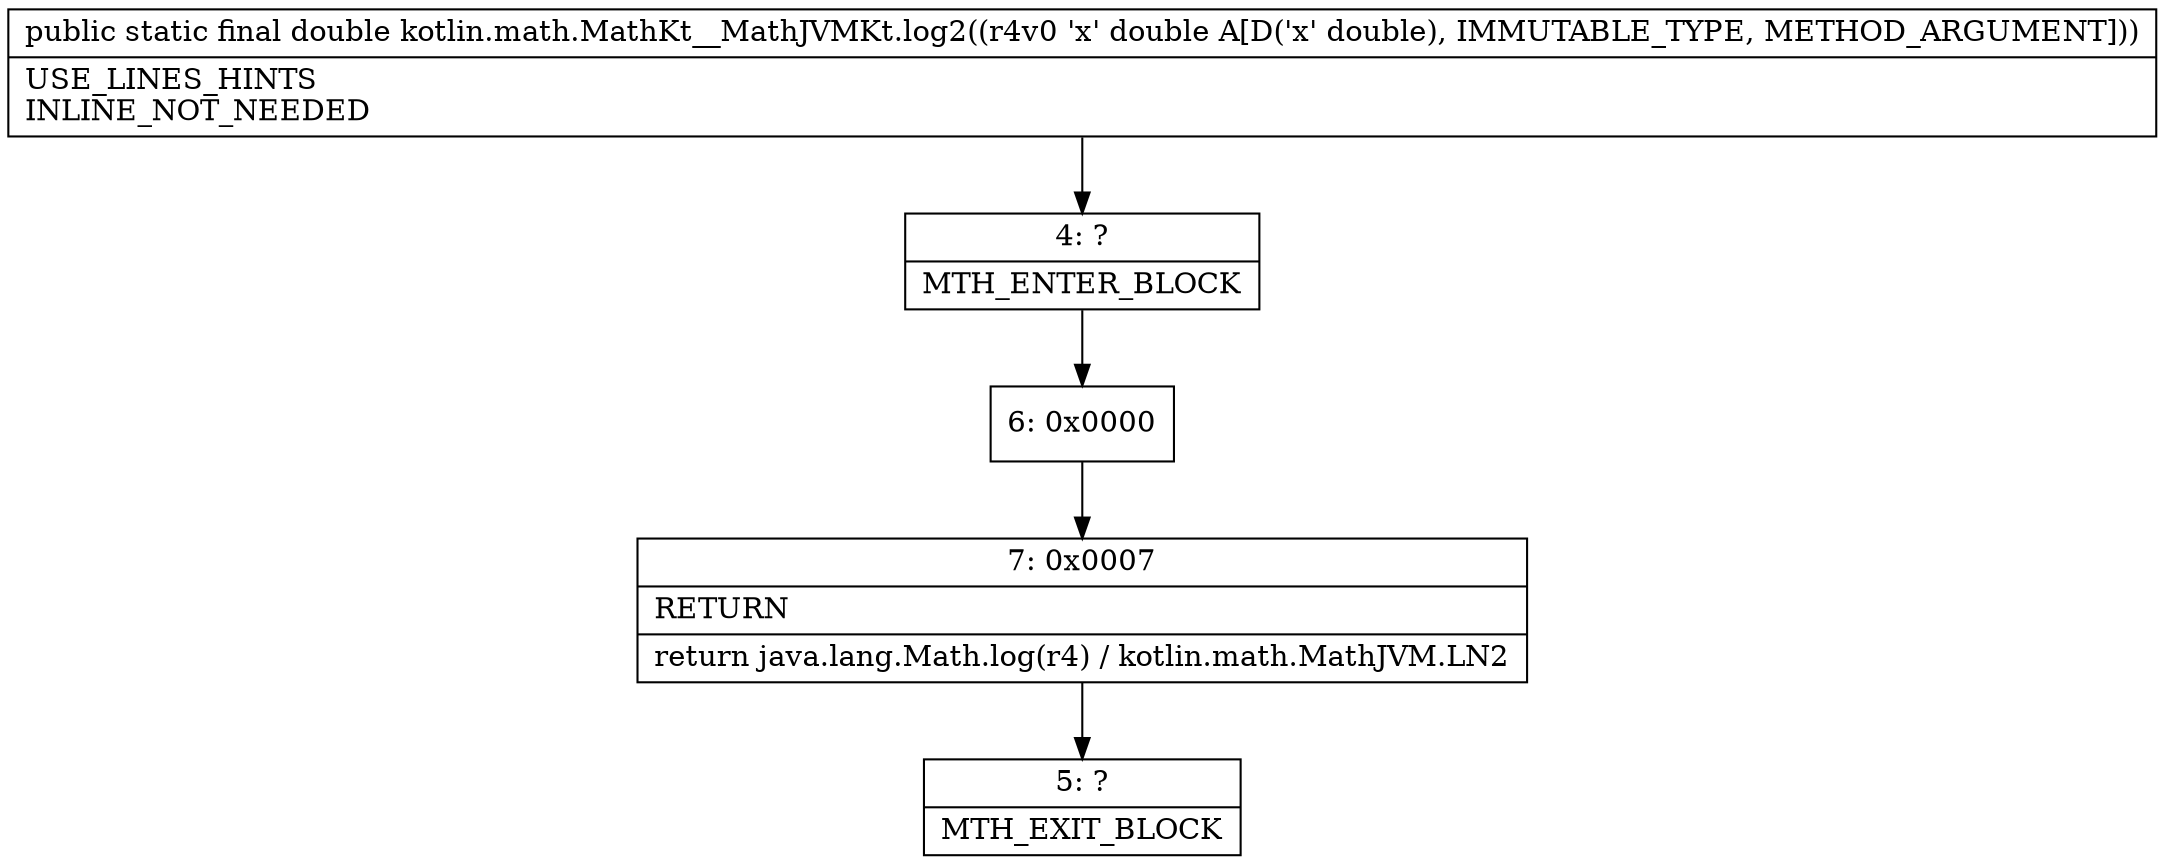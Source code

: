digraph "CFG forkotlin.math.MathKt__MathJVMKt.log2(D)D" {
Node_4 [shape=record,label="{4\:\ ?|MTH_ENTER_BLOCK\l}"];
Node_6 [shape=record,label="{6\:\ 0x0000}"];
Node_7 [shape=record,label="{7\:\ 0x0007|RETURN\l|return java.lang.Math.log(r4) \/ kotlin.math.MathJVM.LN2\l}"];
Node_5 [shape=record,label="{5\:\ ?|MTH_EXIT_BLOCK\l}"];
MethodNode[shape=record,label="{public static final double kotlin.math.MathKt__MathJVMKt.log2((r4v0 'x' double A[D('x' double), IMMUTABLE_TYPE, METHOD_ARGUMENT]))  | USE_LINES_HINTS\lINLINE_NOT_NEEDED\l}"];
MethodNode -> Node_4;Node_4 -> Node_6;
Node_6 -> Node_7;
Node_7 -> Node_5;
}

